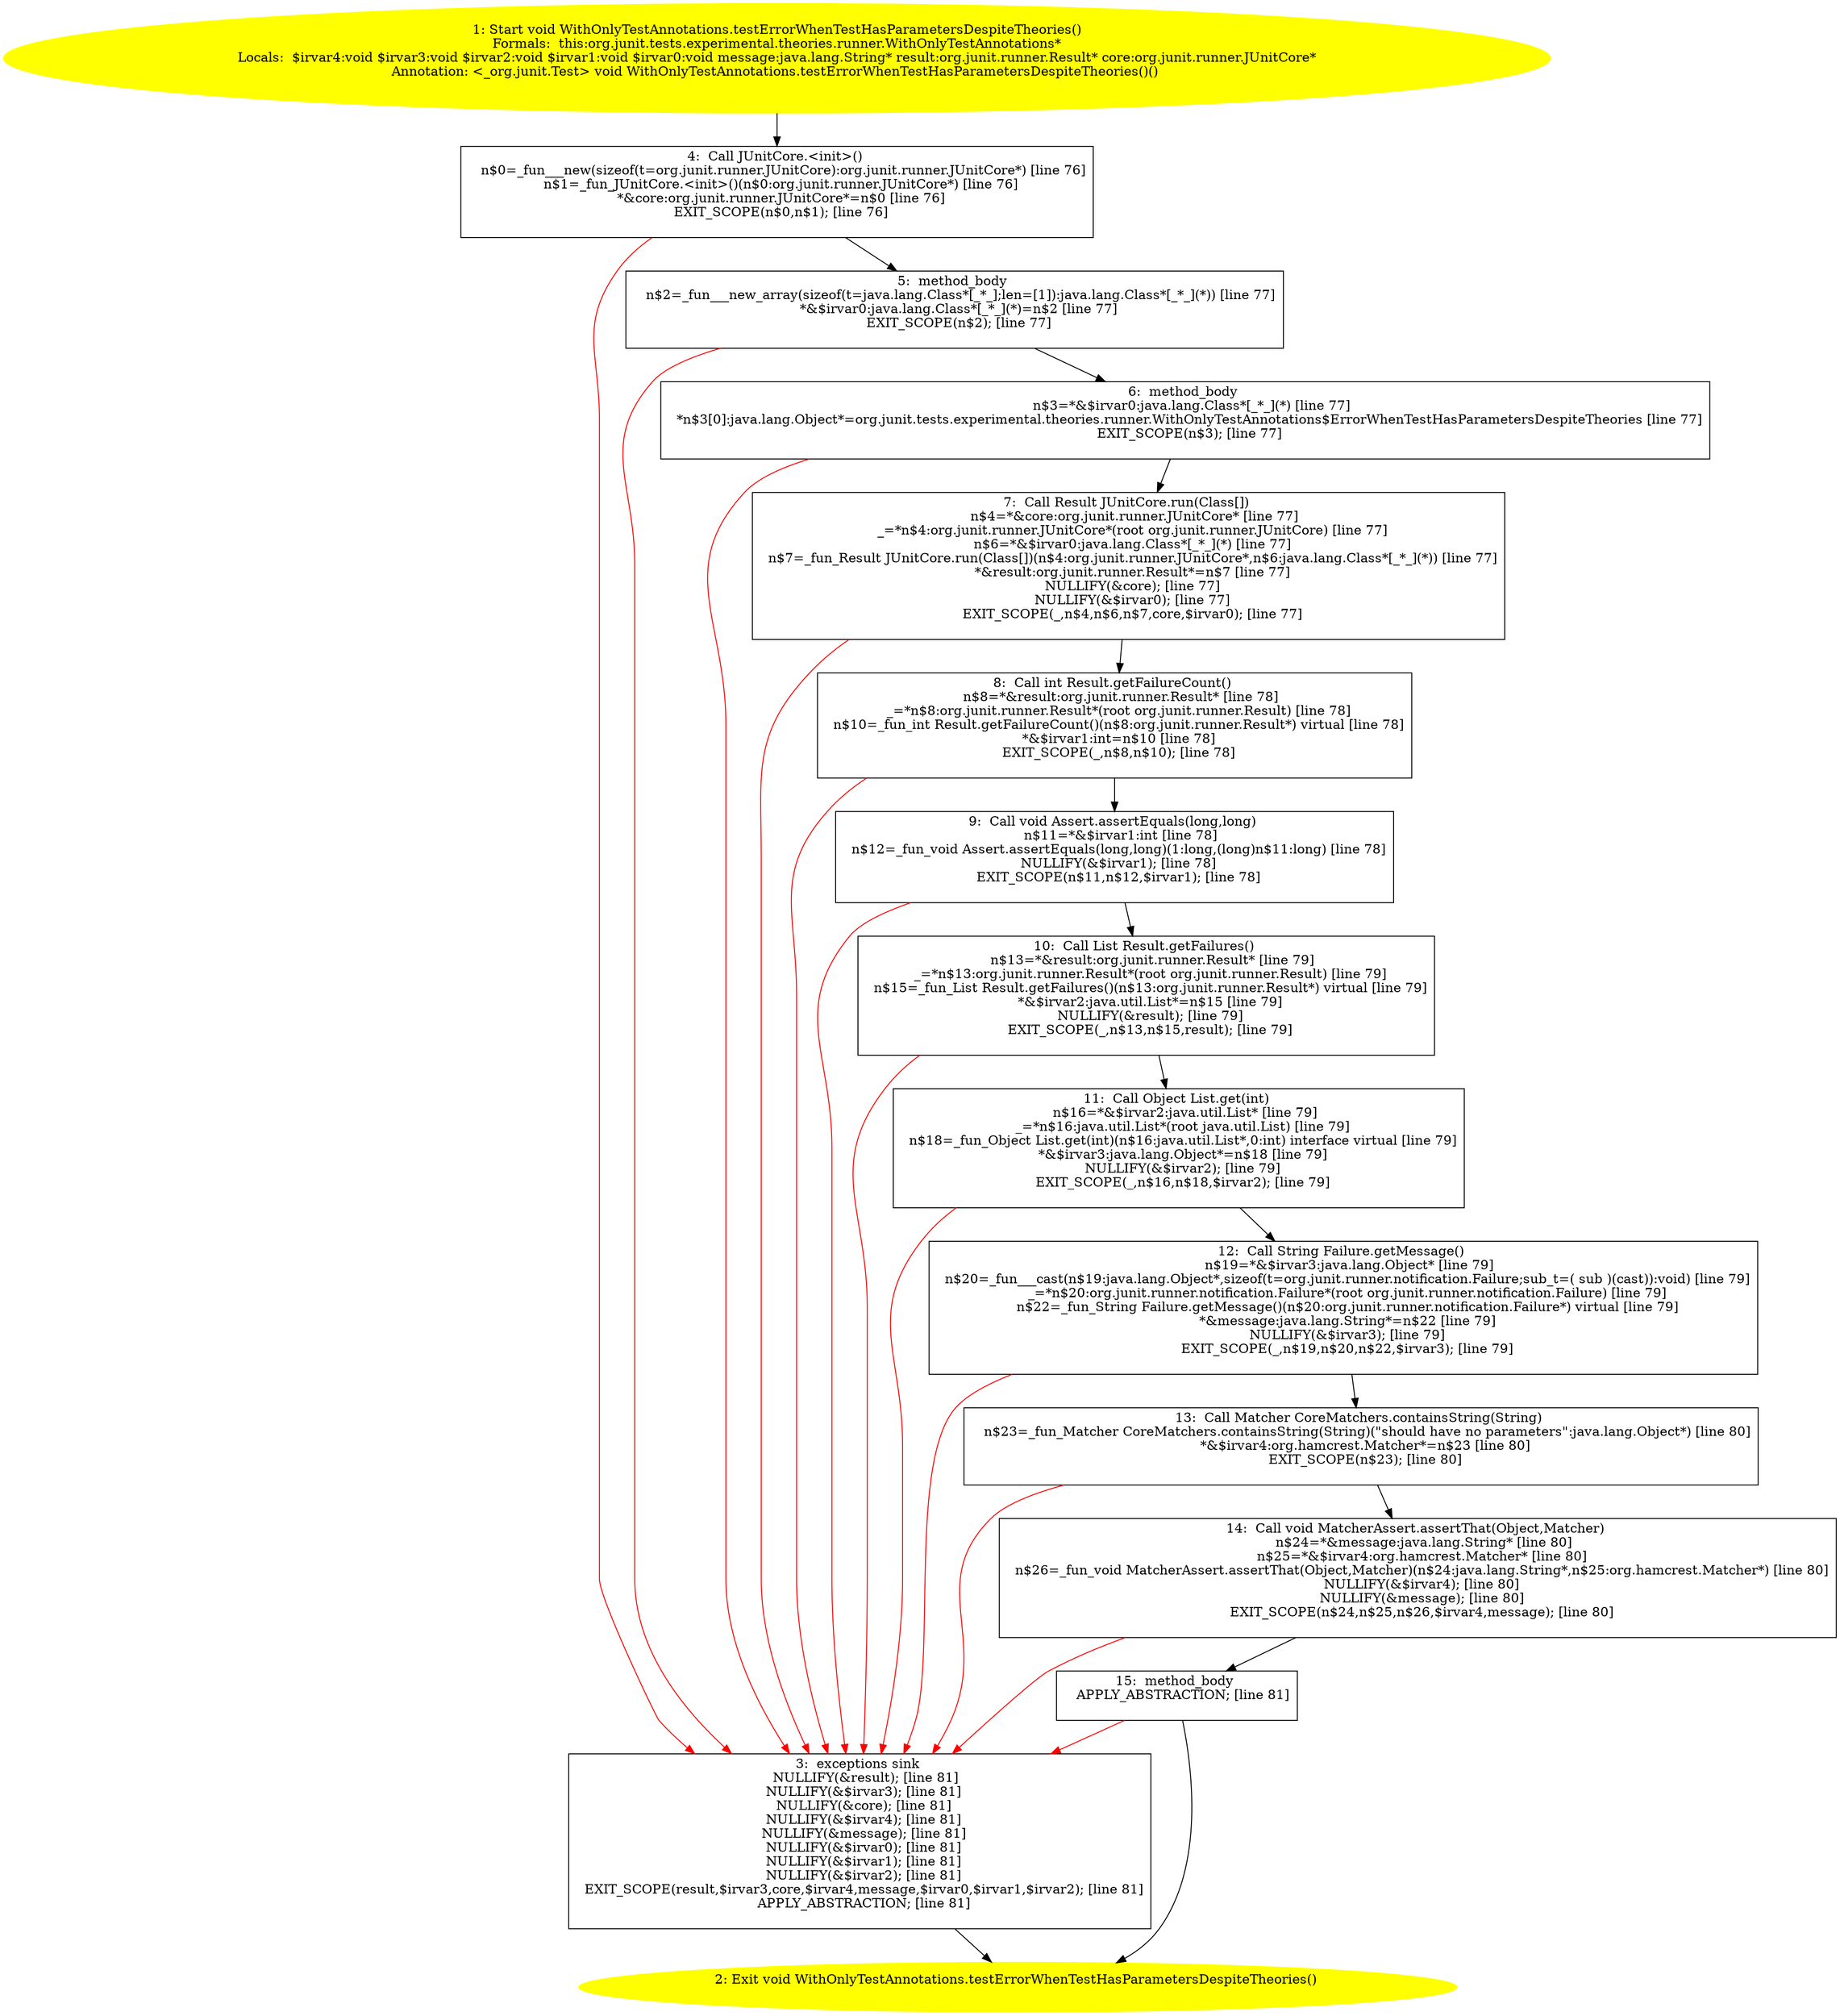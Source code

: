 /* @generated */
digraph cfg {
"org.junit.tests.experimental.theories.runner.WithOnlyTestAnnotations.testErrorWhenTestHasParametersD.e3bcde04251f2500f2b56c8164b4ffb4_1" [label="1: Start void WithOnlyTestAnnotations.testErrorWhenTestHasParametersDespiteTheories()\nFormals:  this:org.junit.tests.experimental.theories.runner.WithOnlyTestAnnotations*\nLocals:  $irvar4:void $irvar3:void $irvar2:void $irvar1:void $irvar0:void message:java.lang.String* result:org.junit.runner.Result* core:org.junit.runner.JUnitCore*\nAnnotation: <_org.junit.Test> void WithOnlyTestAnnotations.testErrorWhenTestHasParametersDespiteTheories()() \n  " color=yellow style=filled]
	

	 "org.junit.tests.experimental.theories.runner.WithOnlyTestAnnotations.testErrorWhenTestHasParametersD.e3bcde04251f2500f2b56c8164b4ffb4_1" -> "org.junit.tests.experimental.theories.runner.WithOnlyTestAnnotations.testErrorWhenTestHasParametersD.e3bcde04251f2500f2b56c8164b4ffb4_4" ;
"org.junit.tests.experimental.theories.runner.WithOnlyTestAnnotations.testErrorWhenTestHasParametersD.e3bcde04251f2500f2b56c8164b4ffb4_2" [label="2: Exit void WithOnlyTestAnnotations.testErrorWhenTestHasParametersDespiteTheories() \n  " color=yellow style=filled]
	

"org.junit.tests.experimental.theories.runner.WithOnlyTestAnnotations.testErrorWhenTestHasParametersD.e3bcde04251f2500f2b56c8164b4ffb4_3" [label="3:  exceptions sink \n   NULLIFY(&result); [line 81]\n  NULLIFY(&$irvar3); [line 81]\n  NULLIFY(&core); [line 81]\n  NULLIFY(&$irvar4); [line 81]\n  NULLIFY(&message); [line 81]\n  NULLIFY(&$irvar0); [line 81]\n  NULLIFY(&$irvar1); [line 81]\n  NULLIFY(&$irvar2); [line 81]\n  EXIT_SCOPE(result,$irvar3,core,$irvar4,message,$irvar0,$irvar1,$irvar2); [line 81]\n  APPLY_ABSTRACTION; [line 81]\n " shape="box"]
	

	 "org.junit.tests.experimental.theories.runner.WithOnlyTestAnnotations.testErrorWhenTestHasParametersD.e3bcde04251f2500f2b56c8164b4ffb4_3" -> "org.junit.tests.experimental.theories.runner.WithOnlyTestAnnotations.testErrorWhenTestHasParametersD.e3bcde04251f2500f2b56c8164b4ffb4_2" ;
"org.junit.tests.experimental.theories.runner.WithOnlyTestAnnotations.testErrorWhenTestHasParametersD.e3bcde04251f2500f2b56c8164b4ffb4_4" [label="4:  Call JUnitCore.<init>() \n   n$0=_fun___new(sizeof(t=org.junit.runner.JUnitCore):org.junit.runner.JUnitCore*) [line 76]\n  n$1=_fun_JUnitCore.<init>()(n$0:org.junit.runner.JUnitCore*) [line 76]\n  *&core:org.junit.runner.JUnitCore*=n$0 [line 76]\n  EXIT_SCOPE(n$0,n$1); [line 76]\n " shape="box"]
	

	 "org.junit.tests.experimental.theories.runner.WithOnlyTestAnnotations.testErrorWhenTestHasParametersD.e3bcde04251f2500f2b56c8164b4ffb4_4" -> "org.junit.tests.experimental.theories.runner.WithOnlyTestAnnotations.testErrorWhenTestHasParametersD.e3bcde04251f2500f2b56c8164b4ffb4_5" ;
	 "org.junit.tests.experimental.theories.runner.WithOnlyTestAnnotations.testErrorWhenTestHasParametersD.e3bcde04251f2500f2b56c8164b4ffb4_4" -> "org.junit.tests.experimental.theories.runner.WithOnlyTestAnnotations.testErrorWhenTestHasParametersD.e3bcde04251f2500f2b56c8164b4ffb4_3" [color="red" ];
"org.junit.tests.experimental.theories.runner.WithOnlyTestAnnotations.testErrorWhenTestHasParametersD.e3bcde04251f2500f2b56c8164b4ffb4_5" [label="5:  method_body \n   n$2=_fun___new_array(sizeof(t=java.lang.Class*[_*_];len=[1]):java.lang.Class*[_*_](*)) [line 77]\n  *&$irvar0:java.lang.Class*[_*_](*)=n$2 [line 77]\n  EXIT_SCOPE(n$2); [line 77]\n " shape="box"]
	

	 "org.junit.tests.experimental.theories.runner.WithOnlyTestAnnotations.testErrorWhenTestHasParametersD.e3bcde04251f2500f2b56c8164b4ffb4_5" -> "org.junit.tests.experimental.theories.runner.WithOnlyTestAnnotations.testErrorWhenTestHasParametersD.e3bcde04251f2500f2b56c8164b4ffb4_6" ;
	 "org.junit.tests.experimental.theories.runner.WithOnlyTestAnnotations.testErrorWhenTestHasParametersD.e3bcde04251f2500f2b56c8164b4ffb4_5" -> "org.junit.tests.experimental.theories.runner.WithOnlyTestAnnotations.testErrorWhenTestHasParametersD.e3bcde04251f2500f2b56c8164b4ffb4_3" [color="red" ];
"org.junit.tests.experimental.theories.runner.WithOnlyTestAnnotations.testErrorWhenTestHasParametersD.e3bcde04251f2500f2b56c8164b4ffb4_6" [label="6:  method_body \n   n$3=*&$irvar0:java.lang.Class*[_*_](*) [line 77]\n  *n$3[0]:java.lang.Object*=org.junit.tests.experimental.theories.runner.WithOnlyTestAnnotations$ErrorWhenTestHasParametersDespiteTheories [line 77]\n  EXIT_SCOPE(n$3); [line 77]\n " shape="box"]
	

	 "org.junit.tests.experimental.theories.runner.WithOnlyTestAnnotations.testErrorWhenTestHasParametersD.e3bcde04251f2500f2b56c8164b4ffb4_6" -> "org.junit.tests.experimental.theories.runner.WithOnlyTestAnnotations.testErrorWhenTestHasParametersD.e3bcde04251f2500f2b56c8164b4ffb4_7" ;
	 "org.junit.tests.experimental.theories.runner.WithOnlyTestAnnotations.testErrorWhenTestHasParametersD.e3bcde04251f2500f2b56c8164b4ffb4_6" -> "org.junit.tests.experimental.theories.runner.WithOnlyTestAnnotations.testErrorWhenTestHasParametersD.e3bcde04251f2500f2b56c8164b4ffb4_3" [color="red" ];
"org.junit.tests.experimental.theories.runner.WithOnlyTestAnnotations.testErrorWhenTestHasParametersD.e3bcde04251f2500f2b56c8164b4ffb4_7" [label="7:  Call Result JUnitCore.run(Class[]) \n   n$4=*&core:org.junit.runner.JUnitCore* [line 77]\n  _=*n$4:org.junit.runner.JUnitCore*(root org.junit.runner.JUnitCore) [line 77]\n  n$6=*&$irvar0:java.lang.Class*[_*_](*) [line 77]\n  n$7=_fun_Result JUnitCore.run(Class[])(n$4:org.junit.runner.JUnitCore*,n$6:java.lang.Class*[_*_](*)) [line 77]\n  *&result:org.junit.runner.Result*=n$7 [line 77]\n  NULLIFY(&core); [line 77]\n  NULLIFY(&$irvar0); [line 77]\n  EXIT_SCOPE(_,n$4,n$6,n$7,core,$irvar0); [line 77]\n " shape="box"]
	

	 "org.junit.tests.experimental.theories.runner.WithOnlyTestAnnotations.testErrorWhenTestHasParametersD.e3bcde04251f2500f2b56c8164b4ffb4_7" -> "org.junit.tests.experimental.theories.runner.WithOnlyTestAnnotations.testErrorWhenTestHasParametersD.e3bcde04251f2500f2b56c8164b4ffb4_8" ;
	 "org.junit.tests.experimental.theories.runner.WithOnlyTestAnnotations.testErrorWhenTestHasParametersD.e3bcde04251f2500f2b56c8164b4ffb4_7" -> "org.junit.tests.experimental.theories.runner.WithOnlyTestAnnotations.testErrorWhenTestHasParametersD.e3bcde04251f2500f2b56c8164b4ffb4_3" [color="red" ];
"org.junit.tests.experimental.theories.runner.WithOnlyTestAnnotations.testErrorWhenTestHasParametersD.e3bcde04251f2500f2b56c8164b4ffb4_8" [label="8:  Call int Result.getFailureCount() \n   n$8=*&result:org.junit.runner.Result* [line 78]\n  _=*n$8:org.junit.runner.Result*(root org.junit.runner.Result) [line 78]\n  n$10=_fun_int Result.getFailureCount()(n$8:org.junit.runner.Result*) virtual [line 78]\n  *&$irvar1:int=n$10 [line 78]\n  EXIT_SCOPE(_,n$8,n$10); [line 78]\n " shape="box"]
	

	 "org.junit.tests.experimental.theories.runner.WithOnlyTestAnnotations.testErrorWhenTestHasParametersD.e3bcde04251f2500f2b56c8164b4ffb4_8" -> "org.junit.tests.experimental.theories.runner.WithOnlyTestAnnotations.testErrorWhenTestHasParametersD.e3bcde04251f2500f2b56c8164b4ffb4_9" ;
	 "org.junit.tests.experimental.theories.runner.WithOnlyTestAnnotations.testErrorWhenTestHasParametersD.e3bcde04251f2500f2b56c8164b4ffb4_8" -> "org.junit.tests.experimental.theories.runner.WithOnlyTestAnnotations.testErrorWhenTestHasParametersD.e3bcde04251f2500f2b56c8164b4ffb4_3" [color="red" ];
"org.junit.tests.experimental.theories.runner.WithOnlyTestAnnotations.testErrorWhenTestHasParametersD.e3bcde04251f2500f2b56c8164b4ffb4_9" [label="9:  Call void Assert.assertEquals(long,long) \n   n$11=*&$irvar1:int [line 78]\n  n$12=_fun_void Assert.assertEquals(long,long)(1:long,(long)n$11:long) [line 78]\n  NULLIFY(&$irvar1); [line 78]\n  EXIT_SCOPE(n$11,n$12,$irvar1); [line 78]\n " shape="box"]
	

	 "org.junit.tests.experimental.theories.runner.WithOnlyTestAnnotations.testErrorWhenTestHasParametersD.e3bcde04251f2500f2b56c8164b4ffb4_9" -> "org.junit.tests.experimental.theories.runner.WithOnlyTestAnnotations.testErrorWhenTestHasParametersD.e3bcde04251f2500f2b56c8164b4ffb4_10" ;
	 "org.junit.tests.experimental.theories.runner.WithOnlyTestAnnotations.testErrorWhenTestHasParametersD.e3bcde04251f2500f2b56c8164b4ffb4_9" -> "org.junit.tests.experimental.theories.runner.WithOnlyTestAnnotations.testErrorWhenTestHasParametersD.e3bcde04251f2500f2b56c8164b4ffb4_3" [color="red" ];
"org.junit.tests.experimental.theories.runner.WithOnlyTestAnnotations.testErrorWhenTestHasParametersD.e3bcde04251f2500f2b56c8164b4ffb4_10" [label="10:  Call List Result.getFailures() \n   n$13=*&result:org.junit.runner.Result* [line 79]\n  _=*n$13:org.junit.runner.Result*(root org.junit.runner.Result) [line 79]\n  n$15=_fun_List Result.getFailures()(n$13:org.junit.runner.Result*) virtual [line 79]\n  *&$irvar2:java.util.List*=n$15 [line 79]\n  NULLIFY(&result); [line 79]\n  EXIT_SCOPE(_,n$13,n$15,result); [line 79]\n " shape="box"]
	

	 "org.junit.tests.experimental.theories.runner.WithOnlyTestAnnotations.testErrorWhenTestHasParametersD.e3bcde04251f2500f2b56c8164b4ffb4_10" -> "org.junit.tests.experimental.theories.runner.WithOnlyTestAnnotations.testErrorWhenTestHasParametersD.e3bcde04251f2500f2b56c8164b4ffb4_11" ;
	 "org.junit.tests.experimental.theories.runner.WithOnlyTestAnnotations.testErrorWhenTestHasParametersD.e3bcde04251f2500f2b56c8164b4ffb4_10" -> "org.junit.tests.experimental.theories.runner.WithOnlyTestAnnotations.testErrorWhenTestHasParametersD.e3bcde04251f2500f2b56c8164b4ffb4_3" [color="red" ];
"org.junit.tests.experimental.theories.runner.WithOnlyTestAnnotations.testErrorWhenTestHasParametersD.e3bcde04251f2500f2b56c8164b4ffb4_11" [label="11:  Call Object List.get(int) \n   n$16=*&$irvar2:java.util.List* [line 79]\n  _=*n$16:java.util.List*(root java.util.List) [line 79]\n  n$18=_fun_Object List.get(int)(n$16:java.util.List*,0:int) interface virtual [line 79]\n  *&$irvar3:java.lang.Object*=n$18 [line 79]\n  NULLIFY(&$irvar2); [line 79]\n  EXIT_SCOPE(_,n$16,n$18,$irvar2); [line 79]\n " shape="box"]
	

	 "org.junit.tests.experimental.theories.runner.WithOnlyTestAnnotations.testErrorWhenTestHasParametersD.e3bcde04251f2500f2b56c8164b4ffb4_11" -> "org.junit.tests.experimental.theories.runner.WithOnlyTestAnnotations.testErrorWhenTestHasParametersD.e3bcde04251f2500f2b56c8164b4ffb4_12" ;
	 "org.junit.tests.experimental.theories.runner.WithOnlyTestAnnotations.testErrorWhenTestHasParametersD.e3bcde04251f2500f2b56c8164b4ffb4_11" -> "org.junit.tests.experimental.theories.runner.WithOnlyTestAnnotations.testErrorWhenTestHasParametersD.e3bcde04251f2500f2b56c8164b4ffb4_3" [color="red" ];
"org.junit.tests.experimental.theories.runner.WithOnlyTestAnnotations.testErrorWhenTestHasParametersD.e3bcde04251f2500f2b56c8164b4ffb4_12" [label="12:  Call String Failure.getMessage() \n   n$19=*&$irvar3:java.lang.Object* [line 79]\n  n$20=_fun___cast(n$19:java.lang.Object*,sizeof(t=org.junit.runner.notification.Failure;sub_t=( sub )(cast)):void) [line 79]\n  _=*n$20:org.junit.runner.notification.Failure*(root org.junit.runner.notification.Failure) [line 79]\n  n$22=_fun_String Failure.getMessage()(n$20:org.junit.runner.notification.Failure*) virtual [line 79]\n  *&message:java.lang.String*=n$22 [line 79]\n  NULLIFY(&$irvar3); [line 79]\n  EXIT_SCOPE(_,n$19,n$20,n$22,$irvar3); [line 79]\n " shape="box"]
	

	 "org.junit.tests.experimental.theories.runner.WithOnlyTestAnnotations.testErrorWhenTestHasParametersD.e3bcde04251f2500f2b56c8164b4ffb4_12" -> "org.junit.tests.experimental.theories.runner.WithOnlyTestAnnotations.testErrorWhenTestHasParametersD.e3bcde04251f2500f2b56c8164b4ffb4_13" ;
	 "org.junit.tests.experimental.theories.runner.WithOnlyTestAnnotations.testErrorWhenTestHasParametersD.e3bcde04251f2500f2b56c8164b4ffb4_12" -> "org.junit.tests.experimental.theories.runner.WithOnlyTestAnnotations.testErrorWhenTestHasParametersD.e3bcde04251f2500f2b56c8164b4ffb4_3" [color="red" ];
"org.junit.tests.experimental.theories.runner.WithOnlyTestAnnotations.testErrorWhenTestHasParametersD.e3bcde04251f2500f2b56c8164b4ffb4_13" [label="13:  Call Matcher CoreMatchers.containsString(String) \n   n$23=_fun_Matcher CoreMatchers.containsString(String)(\"should have no parameters\":java.lang.Object*) [line 80]\n  *&$irvar4:org.hamcrest.Matcher*=n$23 [line 80]\n  EXIT_SCOPE(n$23); [line 80]\n " shape="box"]
	

	 "org.junit.tests.experimental.theories.runner.WithOnlyTestAnnotations.testErrorWhenTestHasParametersD.e3bcde04251f2500f2b56c8164b4ffb4_13" -> "org.junit.tests.experimental.theories.runner.WithOnlyTestAnnotations.testErrorWhenTestHasParametersD.e3bcde04251f2500f2b56c8164b4ffb4_14" ;
	 "org.junit.tests.experimental.theories.runner.WithOnlyTestAnnotations.testErrorWhenTestHasParametersD.e3bcde04251f2500f2b56c8164b4ffb4_13" -> "org.junit.tests.experimental.theories.runner.WithOnlyTestAnnotations.testErrorWhenTestHasParametersD.e3bcde04251f2500f2b56c8164b4ffb4_3" [color="red" ];
"org.junit.tests.experimental.theories.runner.WithOnlyTestAnnotations.testErrorWhenTestHasParametersD.e3bcde04251f2500f2b56c8164b4ffb4_14" [label="14:  Call void MatcherAssert.assertThat(Object,Matcher) \n   n$24=*&message:java.lang.String* [line 80]\n  n$25=*&$irvar4:org.hamcrest.Matcher* [line 80]\n  n$26=_fun_void MatcherAssert.assertThat(Object,Matcher)(n$24:java.lang.String*,n$25:org.hamcrest.Matcher*) [line 80]\n  NULLIFY(&$irvar4); [line 80]\n  NULLIFY(&message); [line 80]\n  EXIT_SCOPE(n$24,n$25,n$26,$irvar4,message); [line 80]\n " shape="box"]
	

	 "org.junit.tests.experimental.theories.runner.WithOnlyTestAnnotations.testErrorWhenTestHasParametersD.e3bcde04251f2500f2b56c8164b4ffb4_14" -> "org.junit.tests.experimental.theories.runner.WithOnlyTestAnnotations.testErrorWhenTestHasParametersD.e3bcde04251f2500f2b56c8164b4ffb4_15" ;
	 "org.junit.tests.experimental.theories.runner.WithOnlyTestAnnotations.testErrorWhenTestHasParametersD.e3bcde04251f2500f2b56c8164b4ffb4_14" -> "org.junit.tests.experimental.theories.runner.WithOnlyTestAnnotations.testErrorWhenTestHasParametersD.e3bcde04251f2500f2b56c8164b4ffb4_3" [color="red" ];
"org.junit.tests.experimental.theories.runner.WithOnlyTestAnnotations.testErrorWhenTestHasParametersD.e3bcde04251f2500f2b56c8164b4ffb4_15" [label="15:  method_body \n   APPLY_ABSTRACTION; [line 81]\n " shape="box"]
	

	 "org.junit.tests.experimental.theories.runner.WithOnlyTestAnnotations.testErrorWhenTestHasParametersD.e3bcde04251f2500f2b56c8164b4ffb4_15" -> "org.junit.tests.experimental.theories.runner.WithOnlyTestAnnotations.testErrorWhenTestHasParametersD.e3bcde04251f2500f2b56c8164b4ffb4_2" ;
	 "org.junit.tests.experimental.theories.runner.WithOnlyTestAnnotations.testErrorWhenTestHasParametersD.e3bcde04251f2500f2b56c8164b4ffb4_15" -> "org.junit.tests.experimental.theories.runner.WithOnlyTestAnnotations.testErrorWhenTestHasParametersD.e3bcde04251f2500f2b56c8164b4ffb4_3" [color="red" ];
}
